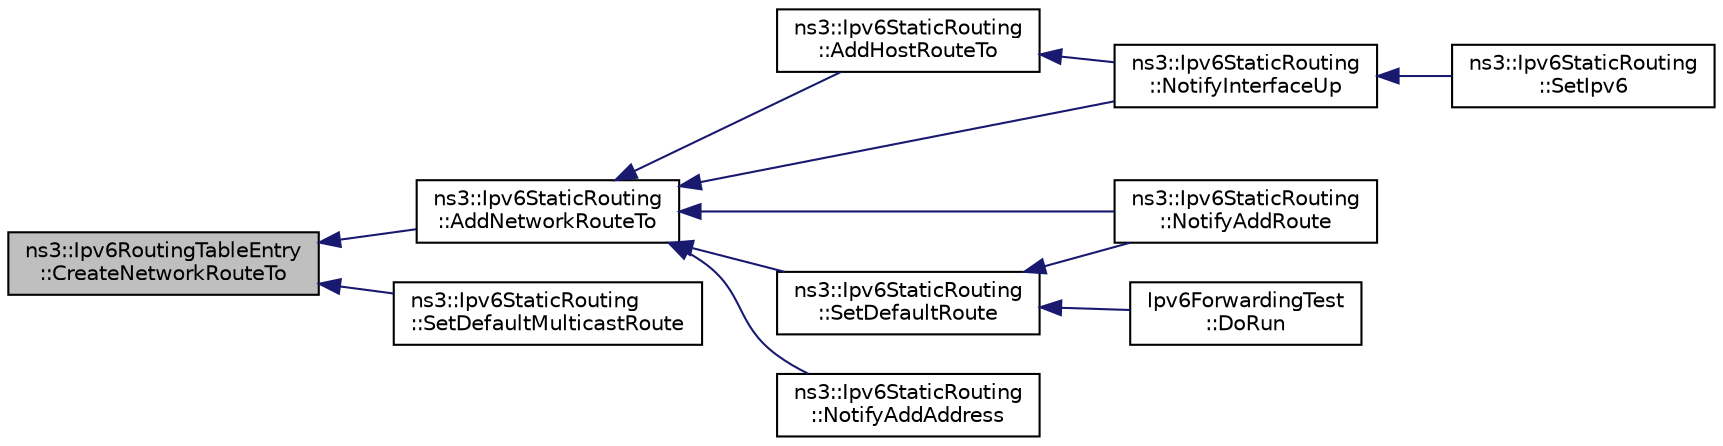 digraph "ns3::Ipv6RoutingTableEntry::CreateNetworkRouteTo"
{
  edge [fontname="Helvetica",fontsize="10",labelfontname="Helvetica",labelfontsize="10"];
  node [fontname="Helvetica",fontsize="10",shape=record];
  rankdir="LR";
  Node1 [label="ns3::Ipv6RoutingTableEntry\l::CreateNetworkRouteTo",height=0.2,width=0.4,color="black", fillcolor="grey75", style="filled", fontcolor="black"];
  Node1 -> Node2 [dir="back",color="midnightblue",fontsize="10",style="solid"];
  Node2 [label="ns3::Ipv6StaticRouting\l::AddNetworkRouteTo",height=0.2,width=0.4,color="black", fillcolor="white", style="filled",URL="$dc/df9/classns3_1_1Ipv6StaticRouting.html#ac0c0c9d8e3182295c1cdb4a3d612a2d3",tooltip="Add route to network. "];
  Node2 -> Node3 [dir="back",color="midnightblue",fontsize="10",style="solid"];
  Node3 [label="ns3::Ipv6StaticRouting\l::AddHostRouteTo",height=0.2,width=0.4,color="black", fillcolor="white", style="filled",URL="$dc/df9/classns3_1_1Ipv6StaticRouting.html#a9c09d10eb7d7d67c29bdc05bb620c241",tooltip="Add route to host. "];
  Node3 -> Node4 [dir="back",color="midnightblue",fontsize="10",style="solid"];
  Node4 [label="ns3::Ipv6StaticRouting\l::NotifyInterfaceUp",height=0.2,width=0.4,color="black", fillcolor="white", style="filled",URL="$dc/df9/classns3_1_1Ipv6StaticRouting.html#a9750930029ffe2eaafda77ba77918472",tooltip="Notify when specified interface goes UP. "];
  Node4 -> Node5 [dir="back",color="midnightblue",fontsize="10",style="solid"];
  Node5 [label="ns3::Ipv6StaticRouting\l::SetIpv6",height=0.2,width=0.4,color="black", fillcolor="white", style="filled",URL="$dc/df9/classns3_1_1Ipv6StaticRouting.html#a05569b3f3a6042a7e12a50fe88ee11e7",tooltip="Typically, invoked directly or indirectly from ns3::Ipv6::SetRoutingProtocol. "];
  Node2 -> Node6 [dir="back",color="midnightblue",fontsize="10",style="solid"];
  Node6 [label="ns3::Ipv6StaticRouting\l::SetDefaultRoute",height=0.2,width=0.4,color="black", fillcolor="white", style="filled",URL="$dc/df9/classns3_1_1Ipv6StaticRouting.html#af80ab0c9c95ea4bbc004bda7ce1cae06",tooltip="Set the default route. "];
  Node6 -> Node7 [dir="back",color="midnightblue",fontsize="10",style="solid"];
  Node7 [label="ns3::Ipv6StaticRouting\l::NotifyAddRoute",height=0.2,width=0.4,color="black", fillcolor="white", style="filled",URL="$dc/df9/classns3_1_1Ipv6StaticRouting.html#aaae863ba89a47ad659fb5dc3602c9e24",tooltip="Notify a new route. "];
  Node6 -> Node8 [dir="back",color="midnightblue",fontsize="10",style="solid"];
  Node8 [label="Ipv6ForwardingTest\l::DoRun",height=0.2,width=0.4,color="black", fillcolor="white", style="filled",URL="$db/de3/classIpv6ForwardingTest.html#a6144bc09598dfbf6a8974f1342dcce66",tooltip="Implementation to actually run this TestCase. "];
  Node2 -> Node4 [dir="back",color="midnightblue",fontsize="10",style="solid"];
  Node2 -> Node9 [dir="back",color="midnightblue",fontsize="10",style="solid"];
  Node9 [label="ns3::Ipv6StaticRouting\l::NotifyAddAddress",height=0.2,width=0.4,color="black", fillcolor="white", style="filled",URL="$dc/df9/classns3_1_1Ipv6StaticRouting.html#ab4f7777b5228f498fa3493c753d50b8f",tooltip="Notify when specified interface add an address. "];
  Node2 -> Node7 [dir="back",color="midnightblue",fontsize="10",style="solid"];
  Node1 -> Node10 [dir="back",color="midnightblue",fontsize="10",style="solid"];
  Node10 [label="ns3::Ipv6StaticRouting\l::SetDefaultMulticastRoute",height=0.2,width=0.4,color="black", fillcolor="white", style="filled",URL="$dc/df9/classns3_1_1Ipv6StaticRouting.html#ac936677e5f3d35e154d7a1f13dd9b7e0",tooltip="Set the default multicast route. "];
}
